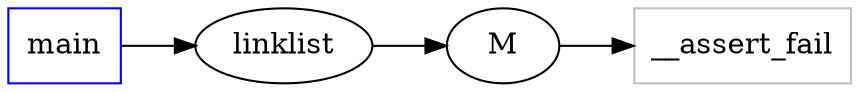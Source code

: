 digraph functioncalls {
rankdir=LR;

main [shape="box", color=blue];
__assert_fail [shape="box", color=grey];
M -> __assert_fail;
linklist -> M;
main -> linklist;
}
